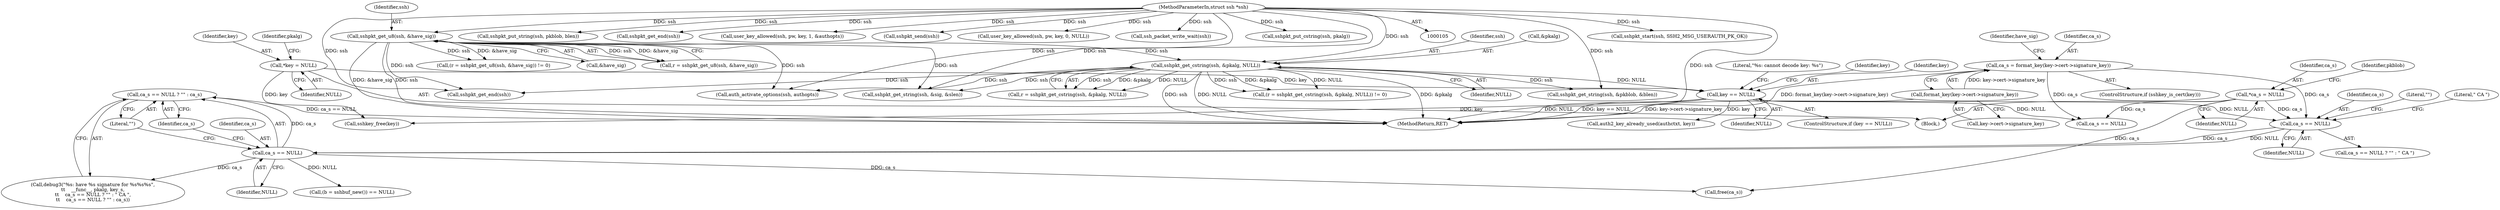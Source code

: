 digraph "0_src_779974d35b4859c07bc3cb8a12c74b43b0a7d1e0_1@pointer" {
"1000330" [label="(Call,ca_s == NULL ? \"\" : ca_s)"];
"1000331" [label="(Call,ca_s == NULL)"];
"1000325" [label="(Call,ca_s == NULL)"];
"1000308" [label="(Call,ca_s = format_key(key->cert->signature_key))"];
"1000310" [label="(Call,format_key(key->cert->signature_key))"];
"1000141" [label="(Call,*ca_s = NULL)"];
"1000232" [label="(Call,key == NULL)"];
"1000125" [label="(Call,*key = NULL)"];
"1000179" [label="(Call,sshpkt_get_cstring(ssh, &pkalg, NULL))"];
"1000170" [label="(Call,sshpkt_get_u8(ssh, &have_sig))"];
"1000106" [label="(MethodParameterIn,struct ssh *ssh)"];
"1000126" [label="(Identifier,key)"];
"1000330" [label="(Call,ca_s == NULL ? \"\" : ca_s)"];
"1000179" [label="(Call,sshpkt_get_cstring(ssh, &pkalg, NULL))"];
"1000233" [label="(Identifier,key)"];
"1000276" [label="(Call,auth2_key_already_used(authctxt, key))"];
"1000360" [label="(Call,(b = sshbuf_new()) == NULL)"];
"1000617" [label="(Call,sshpkt_start(ssh, SSH2_MSG_USERAUTH_PK_OK))"];
"1000633" [label="(Call,sshpkt_put_string(ssh, pkblob, blen))"];
"1000107" [label="(Block,)"];
"1000172" [label="(Call,&have_sig)"];
"1000329" [label="(Literal,\" CA \")"];
"1000183" [label="(Identifier,NULL)"];
"1000305" [label="(ControlStructure,if (sshkey_is_cert(key)))"];
"1000317" [label="(Identifier,have_sig)"];
"1000319" [label="(Call,debug3(\"%s: have %s signature for %s%s%s\",\n\t\t    __func__, pkalg, key_s,\n\t\t    ca_s == NULL ? \"\" : \" CA \",\n\t\t    ca_s == NULL ? \"\" : ca_s))"];
"1000326" [label="(Identifier,ca_s)"];
"1000231" [label="(ControlStructure,if (key == NULL))"];
"1000232" [label="(Call,key == NULL)"];
"1000335" [label="(Identifier,ca_s)"];
"1000234" [label="(Identifier,NULL)"];
"1000130" [label="(Identifier,pkalg)"];
"1000177" [label="(Call,r = sshpkt_get_cstring(ssh, &pkalg, NULL))"];
"1000146" [label="(Identifier,pkblob)"];
"1000180" [label="(Identifier,ssh)"];
"1000310" [label="(Call,format_key(key->cert->signature_key))"];
"1000106" [label="(MethodParameterIn,struct ssh *ssh)"];
"1000324" [label="(Call,ca_s == NULL ? \"\" : \" CA \")"];
"1000168" [label="(Call,r = sshpkt_get_u8(ssh, &have_sig))"];
"1000171" [label="(Identifier,ssh)"];
"1000686" [label="(Call,sshkey_free(key))"];
"1000702" [label="(MethodReturn,RET)"];
"1000325" [label="(Call,ca_s == NULL)"];
"1000351" [label="(Call,sshpkt_get_end(ssh))"];
"1000334" [label="(Literal,\"\")"];
"1000308" [label="(Call,ca_s = format_key(key->cert->signature_key))"];
"1000176" [label="(Call,(r = sshpkt_get_cstring(ssh, &pkalg, NULL)) != 0)"];
"1000515" [label="(Call,user_key_allowed(ssh, pw, key, 1, &authopts))"];
"1000642" [label="(Call,sshpkt_send(ssh))"];
"1000605" [label="(Call,user_key_allowed(ssh, pw, key, 0, NULL))"];
"1000696" [label="(Call,free(ca_s))"];
"1000188" [label="(Call,sshpkt_get_string(ssh, &pkblob, &blen))"];
"1000648" [label="(Call,ssh_packet_write_wait(ssh))"];
"1000181" [label="(Call,&pkalg)"];
"1000579" [label="(Call,sshpkt_get_end(ssh))"];
"1000237" [label="(Literal,\"%s: cannot decode key: %s\")"];
"1000311" [label="(Call,key->cert->signature_key)"];
"1000142" [label="(Identifier,ca_s)"];
"1000244" [label="(Identifier,key)"];
"1000127" [label="(Identifier,NULL)"];
"1000141" [label="(Call,*ca_s = NULL)"];
"1000625" [label="(Call,sshpkt_put_cstring(ssh, pkalg))"];
"1000668" [label="(Call,auth_activate_options(ssh, authopts))"];
"1000341" [label="(Call,sshpkt_get_string(ssh, &sig, &slen))"];
"1000328" [label="(Literal,\"\")"];
"1000564" [label="(Call,ca_s == NULL)"];
"1000143" [label="(Identifier,NULL)"];
"1000125" [label="(Call,*key = NULL)"];
"1000309" [label="(Identifier,ca_s)"];
"1000331" [label="(Call,ca_s == NULL)"];
"1000327" [label="(Identifier,NULL)"];
"1000170" [label="(Call,sshpkt_get_u8(ssh, &have_sig))"];
"1000167" [label="(Call,(r = sshpkt_get_u8(ssh, &have_sig)) != 0)"];
"1000332" [label="(Identifier,ca_s)"];
"1000333" [label="(Identifier,NULL)"];
"1000330" -> "1000319"  [label="AST: "];
"1000330" -> "1000334"  [label="CFG: "];
"1000330" -> "1000335"  [label="CFG: "];
"1000331" -> "1000330"  [label="AST: "];
"1000334" -> "1000330"  [label="AST: "];
"1000335" -> "1000330"  [label="AST: "];
"1000319" -> "1000330"  [label="CFG: "];
"1000330" -> "1000702"  [label="DDG: ca_s == NULL"];
"1000331" -> "1000330"  [label="DDG: ca_s"];
"1000331" -> "1000333"  [label="CFG: "];
"1000332" -> "1000331"  [label="AST: "];
"1000333" -> "1000331"  [label="AST: "];
"1000334" -> "1000331"  [label="CFG: "];
"1000335" -> "1000331"  [label="CFG: "];
"1000331" -> "1000319"  [label="DDG: ca_s"];
"1000325" -> "1000331"  [label="DDG: ca_s"];
"1000325" -> "1000331"  [label="DDG: NULL"];
"1000331" -> "1000360"  [label="DDG: NULL"];
"1000331" -> "1000696"  [label="DDG: ca_s"];
"1000325" -> "1000324"  [label="AST: "];
"1000325" -> "1000327"  [label="CFG: "];
"1000326" -> "1000325"  [label="AST: "];
"1000327" -> "1000325"  [label="AST: "];
"1000328" -> "1000325"  [label="CFG: "];
"1000329" -> "1000325"  [label="CFG: "];
"1000308" -> "1000325"  [label="DDG: ca_s"];
"1000141" -> "1000325"  [label="DDG: ca_s"];
"1000232" -> "1000325"  [label="DDG: NULL"];
"1000308" -> "1000305"  [label="AST: "];
"1000308" -> "1000310"  [label="CFG: "];
"1000309" -> "1000308"  [label="AST: "];
"1000310" -> "1000308"  [label="AST: "];
"1000317" -> "1000308"  [label="CFG: "];
"1000308" -> "1000702"  [label="DDG: format_key(key->cert->signature_key)"];
"1000310" -> "1000308"  [label="DDG: key->cert->signature_key"];
"1000308" -> "1000564"  [label="DDG: ca_s"];
"1000310" -> "1000311"  [label="CFG: "];
"1000311" -> "1000310"  [label="AST: "];
"1000310" -> "1000702"  [label="DDG: key->cert->signature_key"];
"1000141" -> "1000107"  [label="AST: "];
"1000141" -> "1000143"  [label="CFG: "];
"1000142" -> "1000141"  [label="AST: "];
"1000143" -> "1000141"  [label="AST: "];
"1000146" -> "1000141"  [label="CFG: "];
"1000141" -> "1000564"  [label="DDG: ca_s"];
"1000141" -> "1000696"  [label="DDG: ca_s"];
"1000232" -> "1000231"  [label="AST: "];
"1000232" -> "1000234"  [label="CFG: "];
"1000233" -> "1000232"  [label="AST: "];
"1000234" -> "1000232"  [label="AST: "];
"1000237" -> "1000232"  [label="CFG: "];
"1000244" -> "1000232"  [label="CFG: "];
"1000232" -> "1000702"  [label="DDG: key == NULL"];
"1000232" -> "1000702"  [label="DDG: NULL"];
"1000125" -> "1000232"  [label="DDG: key"];
"1000179" -> "1000232"  [label="DDG: NULL"];
"1000232" -> "1000276"  [label="DDG: key"];
"1000232" -> "1000564"  [label="DDG: NULL"];
"1000232" -> "1000686"  [label="DDG: key"];
"1000125" -> "1000107"  [label="AST: "];
"1000125" -> "1000127"  [label="CFG: "];
"1000126" -> "1000125"  [label="AST: "];
"1000127" -> "1000125"  [label="AST: "];
"1000130" -> "1000125"  [label="CFG: "];
"1000125" -> "1000686"  [label="DDG: key"];
"1000179" -> "1000177"  [label="AST: "];
"1000179" -> "1000183"  [label="CFG: "];
"1000180" -> "1000179"  [label="AST: "];
"1000181" -> "1000179"  [label="AST: "];
"1000183" -> "1000179"  [label="AST: "];
"1000177" -> "1000179"  [label="CFG: "];
"1000179" -> "1000702"  [label="DDG: &pkalg"];
"1000179" -> "1000702"  [label="DDG: ssh"];
"1000179" -> "1000702"  [label="DDG: NULL"];
"1000179" -> "1000176"  [label="DDG: ssh"];
"1000179" -> "1000176"  [label="DDG: &pkalg"];
"1000179" -> "1000176"  [label="DDG: NULL"];
"1000179" -> "1000177"  [label="DDG: ssh"];
"1000179" -> "1000177"  [label="DDG: &pkalg"];
"1000179" -> "1000177"  [label="DDG: NULL"];
"1000170" -> "1000179"  [label="DDG: ssh"];
"1000106" -> "1000179"  [label="DDG: ssh"];
"1000179" -> "1000188"  [label="DDG: ssh"];
"1000179" -> "1000341"  [label="DDG: ssh"];
"1000179" -> "1000579"  [label="DDG: ssh"];
"1000179" -> "1000668"  [label="DDG: ssh"];
"1000170" -> "1000168"  [label="AST: "];
"1000170" -> "1000172"  [label="CFG: "];
"1000171" -> "1000170"  [label="AST: "];
"1000172" -> "1000170"  [label="AST: "];
"1000168" -> "1000170"  [label="CFG: "];
"1000170" -> "1000702"  [label="DDG: &have_sig"];
"1000170" -> "1000702"  [label="DDG: ssh"];
"1000170" -> "1000167"  [label="DDG: ssh"];
"1000170" -> "1000167"  [label="DDG: &have_sig"];
"1000170" -> "1000168"  [label="DDG: ssh"];
"1000170" -> "1000168"  [label="DDG: &have_sig"];
"1000106" -> "1000170"  [label="DDG: ssh"];
"1000170" -> "1000341"  [label="DDG: ssh"];
"1000170" -> "1000579"  [label="DDG: ssh"];
"1000170" -> "1000668"  [label="DDG: ssh"];
"1000106" -> "1000105"  [label="AST: "];
"1000106" -> "1000702"  [label="DDG: ssh"];
"1000106" -> "1000188"  [label="DDG: ssh"];
"1000106" -> "1000341"  [label="DDG: ssh"];
"1000106" -> "1000351"  [label="DDG: ssh"];
"1000106" -> "1000515"  [label="DDG: ssh"];
"1000106" -> "1000579"  [label="DDG: ssh"];
"1000106" -> "1000605"  [label="DDG: ssh"];
"1000106" -> "1000617"  [label="DDG: ssh"];
"1000106" -> "1000625"  [label="DDG: ssh"];
"1000106" -> "1000633"  [label="DDG: ssh"];
"1000106" -> "1000642"  [label="DDG: ssh"];
"1000106" -> "1000648"  [label="DDG: ssh"];
"1000106" -> "1000668"  [label="DDG: ssh"];
}
